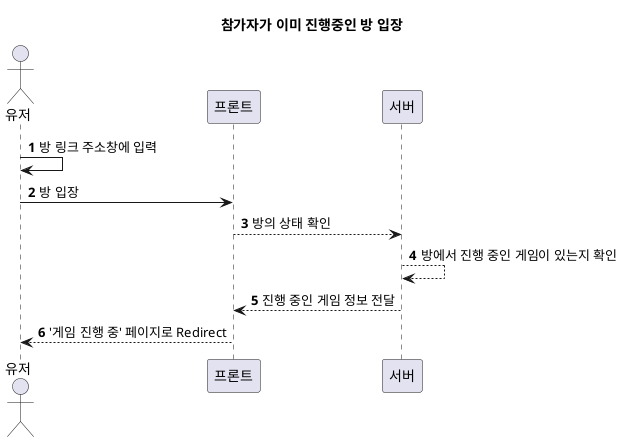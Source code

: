@startuml
!pragma layout smetana

actor 유저 as user
participant 프론트 as fe
participant 서버 as server

title 참가자가 이미 진행중인 방 입장

autonumber
user -> user: 방 링크 주소창에 입력
user -> fe: 방 입장
fe --> server: 방의 상태 확인
server --> server: 방에서 진행 중인 게임이 있는지 확인
server --> fe: 진행 중인 게임 정보 전달
fe --> user: '게임 진행 중' 페이지로 Redirect

@enduml
